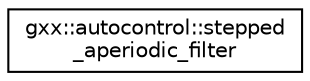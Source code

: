 digraph "Graphical Class Hierarchy"
{
  edge [fontname="Helvetica",fontsize="10",labelfontname="Helvetica",labelfontsize="10"];
  node [fontname="Helvetica",fontsize="10",shape=record];
  rankdir="LR";
  Node1 [label="gxx::autocontrol::stepped\l_aperiodic_filter",height=0.2,width=0.4,color="black", fillcolor="white", style="filled",URL="$classgxx_1_1autocontrol_1_1stepped__aperiodic__filter.html"];
}
